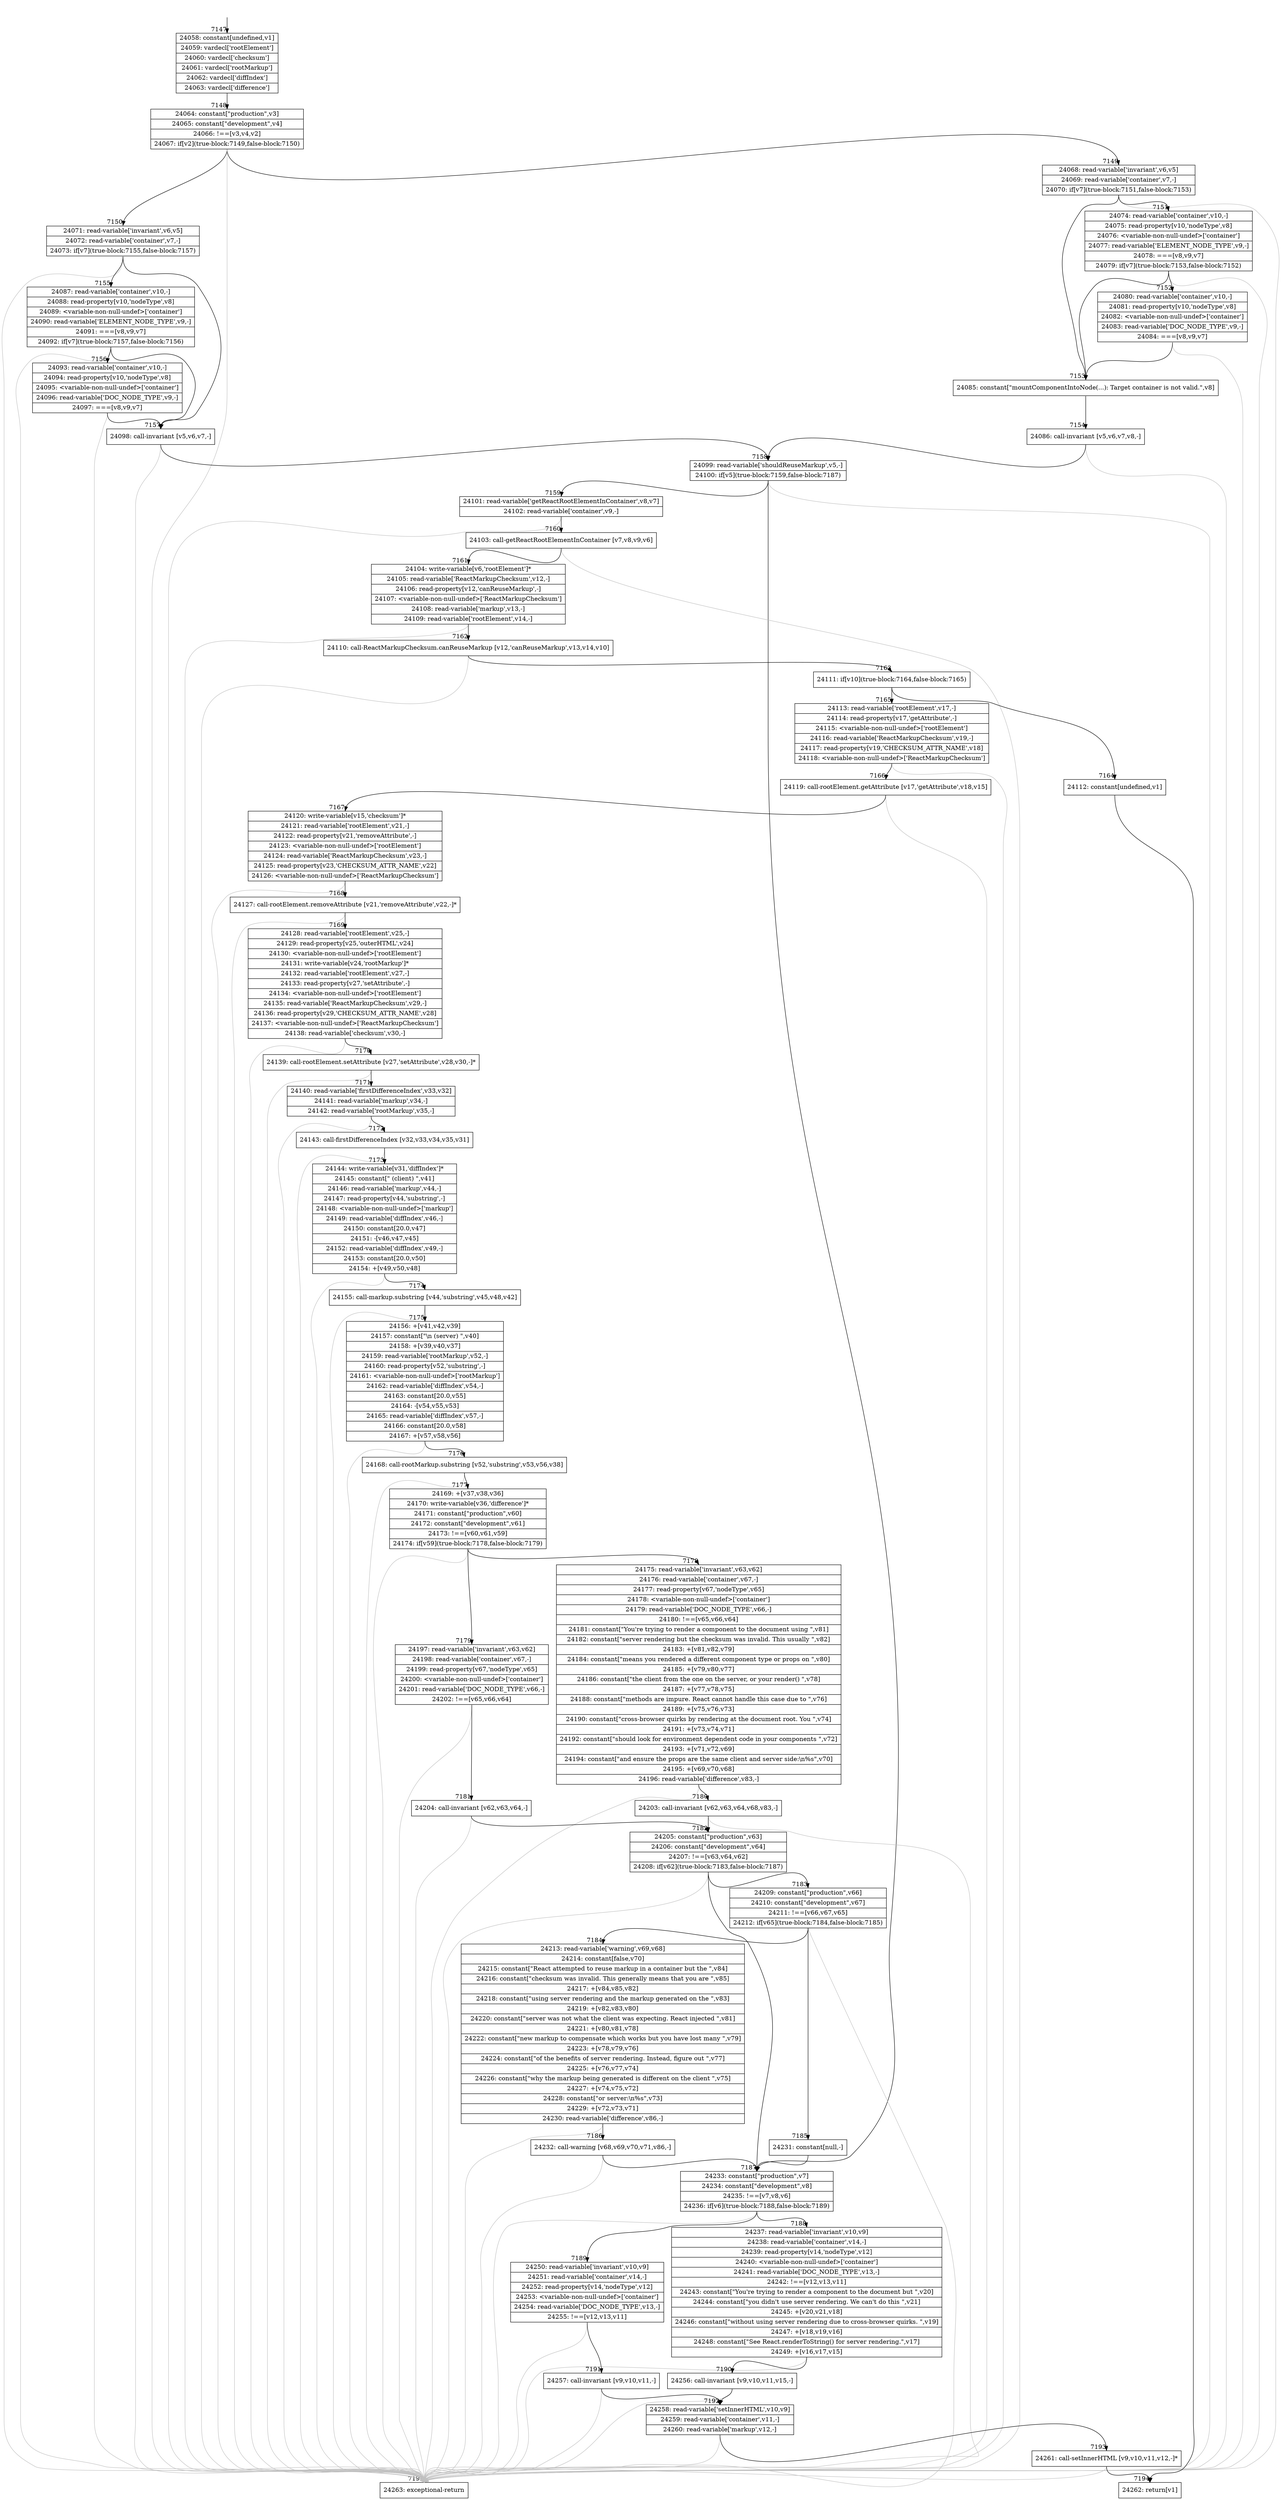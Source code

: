digraph {
rankdir="TD"
BB_entry496[shape=none,label=""];
BB_entry496 -> BB7147 [tailport=s, headport=n, headlabel="    7147"]
BB7147 [shape=record label="{24058: constant[undefined,v1]|24059: vardecl['rootElement']|24060: vardecl['checksum']|24061: vardecl['rootMarkup']|24062: vardecl['diffIndex']|24063: vardecl['difference']}" ] 
BB7147 -> BB7148 [tailport=s, headport=n, headlabel="      7148"]
BB7148 [shape=record label="{24064: constant[\"production\",v3]|24065: constant[\"development\",v4]|24066: !==[v3,v4,v2]|24067: if[v2](true-block:7149,false-block:7150)}" ] 
BB7148 -> BB7149 [tailport=s, headport=n, headlabel="      7149"]
BB7148 -> BB7150 [tailport=s, headport=n, headlabel="      7150"]
BB7148 -> BB7195 [tailport=s, headport=n, color=gray, headlabel="      7195"]
BB7149 [shape=record label="{24068: read-variable['invariant',v6,v5]|24069: read-variable['container',v7,-]|24070: if[v7](true-block:7151,false-block:7153)}" ] 
BB7149 -> BB7153 [tailport=s, headport=n, headlabel="      7153"]
BB7149 -> BB7151 [tailport=s, headport=n, headlabel="      7151"]
BB7149 -> BB7195 [tailport=s, headport=n, color=gray]
BB7150 [shape=record label="{24071: read-variable['invariant',v6,v5]|24072: read-variable['container',v7,-]|24073: if[v7](true-block:7155,false-block:7157)}" ] 
BB7150 -> BB7157 [tailport=s, headport=n, headlabel="      7157"]
BB7150 -> BB7155 [tailport=s, headport=n, headlabel="      7155"]
BB7150 -> BB7195 [tailport=s, headport=n, color=gray]
BB7151 [shape=record label="{24074: read-variable['container',v10,-]|24075: read-property[v10,'nodeType',v8]|24076: \<variable-non-null-undef\>['container']|24077: read-variable['ELEMENT_NODE_TYPE',v9,-]|24078: ===[v8,v9,v7]|24079: if[v7](true-block:7153,false-block:7152)}" ] 
BB7151 -> BB7153 [tailport=s, headport=n]
BB7151 -> BB7152 [tailport=s, headport=n, headlabel="      7152"]
BB7151 -> BB7195 [tailport=s, headport=n, color=gray]
BB7152 [shape=record label="{24080: read-variable['container',v10,-]|24081: read-property[v10,'nodeType',v8]|24082: \<variable-non-null-undef\>['container']|24083: read-variable['DOC_NODE_TYPE',v9,-]|24084: ===[v8,v9,v7]}" ] 
BB7152 -> BB7153 [tailport=s, headport=n]
BB7152 -> BB7195 [tailport=s, headport=n, color=gray]
BB7153 [shape=record label="{24085: constant[\"mountComponentIntoNode(...): Target container is not valid.\",v8]}" ] 
BB7153 -> BB7154 [tailport=s, headport=n, headlabel="      7154"]
BB7154 [shape=record label="{24086: call-invariant [v5,v6,v7,v8,-]}" ] 
BB7154 -> BB7158 [tailport=s, headport=n, headlabel="      7158"]
BB7154 -> BB7195 [tailport=s, headport=n, color=gray]
BB7155 [shape=record label="{24087: read-variable['container',v10,-]|24088: read-property[v10,'nodeType',v8]|24089: \<variable-non-null-undef\>['container']|24090: read-variable['ELEMENT_NODE_TYPE',v9,-]|24091: ===[v8,v9,v7]|24092: if[v7](true-block:7157,false-block:7156)}" ] 
BB7155 -> BB7157 [tailport=s, headport=n]
BB7155 -> BB7156 [tailport=s, headport=n, headlabel="      7156"]
BB7155 -> BB7195 [tailport=s, headport=n, color=gray]
BB7156 [shape=record label="{24093: read-variable['container',v10,-]|24094: read-property[v10,'nodeType',v8]|24095: \<variable-non-null-undef\>['container']|24096: read-variable['DOC_NODE_TYPE',v9,-]|24097: ===[v8,v9,v7]}" ] 
BB7156 -> BB7157 [tailport=s, headport=n]
BB7156 -> BB7195 [tailport=s, headport=n, color=gray]
BB7157 [shape=record label="{24098: call-invariant [v5,v6,v7,-]}" ] 
BB7157 -> BB7158 [tailport=s, headport=n]
BB7157 -> BB7195 [tailport=s, headport=n, color=gray]
BB7158 [shape=record label="{24099: read-variable['shouldReuseMarkup',v5,-]|24100: if[v5](true-block:7159,false-block:7187)}" ] 
BB7158 -> BB7159 [tailport=s, headport=n, headlabel="      7159"]
BB7158 -> BB7187 [tailport=s, headport=n, headlabel="      7187"]
BB7158 -> BB7195 [tailport=s, headport=n, color=gray]
BB7159 [shape=record label="{24101: read-variable['getReactRootElementInContainer',v8,v7]|24102: read-variable['container',v9,-]}" ] 
BB7159 -> BB7160 [tailport=s, headport=n, headlabel="      7160"]
BB7159 -> BB7195 [tailport=s, headport=n, color=gray]
BB7160 [shape=record label="{24103: call-getReactRootElementInContainer [v7,v8,v9,v6]}" ] 
BB7160 -> BB7161 [tailport=s, headport=n, headlabel="      7161"]
BB7160 -> BB7195 [tailport=s, headport=n, color=gray]
BB7161 [shape=record label="{24104: write-variable[v6,'rootElement']*|24105: read-variable['ReactMarkupChecksum',v12,-]|24106: read-property[v12,'canReuseMarkup',-]|24107: \<variable-non-null-undef\>['ReactMarkupChecksum']|24108: read-variable['markup',v13,-]|24109: read-variable['rootElement',v14,-]}" ] 
BB7161 -> BB7162 [tailport=s, headport=n, headlabel="      7162"]
BB7161 -> BB7195 [tailport=s, headport=n, color=gray]
BB7162 [shape=record label="{24110: call-ReactMarkupChecksum.canReuseMarkup [v12,'canReuseMarkup',v13,v14,v10]}" ] 
BB7162 -> BB7163 [tailport=s, headport=n, headlabel="      7163"]
BB7162 -> BB7195 [tailport=s, headport=n, color=gray]
BB7163 [shape=record label="{24111: if[v10](true-block:7164,false-block:7165)}" ] 
BB7163 -> BB7164 [tailport=s, headport=n, headlabel="      7164"]
BB7163 -> BB7165 [tailport=s, headport=n, headlabel="      7165"]
BB7164 [shape=record label="{24112: constant[undefined,v1]}" ] 
BB7164 -> BB7194 [tailport=s, headport=n, headlabel="      7194"]
BB7165 [shape=record label="{24113: read-variable['rootElement',v17,-]|24114: read-property[v17,'getAttribute',-]|24115: \<variable-non-null-undef\>['rootElement']|24116: read-variable['ReactMarkupChecksum',v19,-]|24117: read-property[v19,'CHECKSUM_ATTR_NAME',v18]|24118: \<variable-non-null-undef\>['ReactMarkupChecksum']}" ] 
BB7165 -> BB7166 [tailport=s, headport=n, headlabel="      7166"]
BB7165 -> BB7195 [tailport=s, headport=n, color=gray]
BB7166 [shape=record label="{24119: call-rootElement.getAttribute [v17,'getAttribute',v18,v15]}" ] 
BB7166 -> BB7167 [tailport=s, headport=n, headlabel="      7167"]
BB7166 -> BB7195 [tailport=s, headport=n, color=gray]
BB7167 [shape=record label="{24120: write-variable[v15,'checksum']*|24121: read-variable['rootElement',v21,-]|24122: read-property[v21,'removeAttribute',-]|24123: \<variable-non-null-undef\>['rootElement']|24124: read-variable['ReactMarkupChecksum',v23,-]|24125: read-property[v23,'CHECKSUM_ATTR_NAME',v22]|24126: \<variable-non-null-undef\>['ReactMarkupChecksum']}" ] 
BB7167 -> BB7168 [tailport=s, headport=n, headlabel="      7168"]
BB7167 -> BB7195 [tailport=s, headport=n, color=gray]
BB7168 [shape=record label="{24127: call-rootElement.removeAttribute [v21,'removeAttribute',v22,-]*}" ] 
BB7168 -> BB7169 [tailport=s, headport=n, headlabel="      7169"]
BB7168 -> BB7195 [tailport=s, headport=n, color=gray]
BB7169 [shape=record label="{24128: read-variable['rootElement',v25,-]|24129: read-property[v25,'outerHTML',v24]|24130: \<variable-non-null-undef\>['rootElement']|24131: write-variable[v24,'rootMarkup']*|24132: read-variable['rootElement',v27,-]|24133: read-property[v27,'setAttribute',-]|24134: \<variable-non-null-undef\>['rootElement']|24135: read-variable['ReactMarkupChecksum',v29,-]|24136: read-property[v29,'CHECKSUM_ATTR_NAME',v28]|24137: \<variable-non-null-undef\>['ReactMarkupChecksum']|24138: read-variable['checksum',v30,-]}" ] 
BB7169 -> BB7170 [tailport=s, headport=n, headlabel="      7170"]
BB7169 -> BB7195 [tailport=s, headport=n, color=gray]
BB7170 [shape=record label="{24139: call-rootElement.setAttribute [v27,'setAttribute',v28,v30,-]*}" ] 
BB7170 -> BB7171 [tailport=s, headport=n, headlabel="      7171"]
BB7170 -> BB7195 [tailport=s, headport=n, color=gray]
BB7171 [shape=record label="{24140: read-variable['firstDifferenceIndex',v33,v32]|24141: read-variable['markup',v34,-]|24142: read-variable['rootMarkup',v35,-]}" ] 
BB7171 -> BB7172 [tailport=s, headport=n, headlabel="      7172"]
BB7171 -> BB7195 [tailport=s, headport=n, color=gray]
BB7172 [shape=record label="{24143: call-firstDifferenceIndex [v32,v33,v34,v35,v31]}" ] 
BB7172 -> BB7173 [tailport=s, headport=n, headlabel="      7173"]
BB7172 -> BB7195 [tailport=s, headport=n, color=gray]
BB7173 [shape=record label="{24144: write-variable[v31,'diffIndex']*|24145: constant[\" (client) \",v41]|24146: read-variable['markup',v44,-]|24147: read-property[v44,'substring',-]|24148: \<variable-non-null-undef\>['markup']|24149: read-variable['diffIndex',v46,-]|24150: constant[20.0,v47]|24151: -[v46,v47,v45]|24152: read-variable['diffIndex',v49,-]|24153: constant[20.0,v50]|24154: +[v49,v50,v48]}" ] 
BB7173 -> BB7174 [tailport=s, headport=n, headlabel="      7174"]
BB7173 -> BB7195 [tailport=s, headport=n, color=gray]
BB7174 [shape=record label="{24155: call-markup.substring [v44,'substring',v45,v48,v42]}" ] 
BB7174 -> BB7175 [tailport=s, headport=n, headlabel="      7175"]
BB7174 -> BB7195 [tailport=s, headport=n, color=gray]
BB7175 [shape=record label="{24156: +[v41,v42,v39]|24157: constant[\"\\n (server) \",v40]|24158: +[v39,v40,v37]|24159: read-variable['rootMarkup',v52,-]|24160: read-property[v52,'substring',-]|24161: \<variable-non-null-undef\>['rootMarkup']|24162: read-variable['diffIndex',v54,-]|24163: constant[20.0,v55]|24164: -[v54,v55,v53]|24165: read-variable['diffIndex',v57,-]|24166: constant[20.0,v58]|24167: +[v57,v58,v56]}" ] 
BB7175 -> BB7176 [tailport=s, headport=n, headlabel="      7176"]
BB7175 -> BB7195 [tailport=s, headport=n, color=gray]
BB7176 [shape=record label="{24168: call-rootMarkup.substring [v52,'substring',v53,v56,v38]}" ] 
BB7176 -> BB7177 [tailport=s, headport=n, headlabel="      7177"]
BB7176 -> BB7195 [tailport=s, headport=n, color=gray]
BB7177 [shape=record label="{24169: +[v37,v38,v36]|24170: write-variable[v36,'difference']*|24171: constant[\"production\",v60]|24172: constant[\"development\",v61]|24173: !==[v60,v61,v59]|24174: if[v59](true-block:7178,false-block:7179)}" ] 
BB7177 -> BB7178 [tailport=s, headport=n, headlabel="      7178"]
BB7177 -> BB7179 [tailport=s, headport=n, headlabel="      7179"]
BB7177 -> BB7195 [tailport=s, headport=n, color=gray]
BB7178 [shape=record label="{24175: read-variable['invariant',v63,v62]|24176: read-variable['container',v67,-]|24177: read-property[v67,'nodeType',v65]|24178: \<variable-non-null-undef\>['container']|24179: read-variable['DOC_NODE_TYPE',v66,-]|24180: !==[v65,v66,v64]|24181: constant[\"You're trying to render a component to the document using \",v81]|24182: constant[\"server rendering but the checksum was invalid. This usually \",v82]|24183: +[v81,v82,v79]|24184: constant[\"means you rendered a different component type or props on \",v80]|24185: +[v79,v80,v77]|24186: constant[\"the client from the one on the server, or your render() \",v78]|24187: +[v77,v78,v75]|24188: constant[\"methods are impure. React cannot handle this case due to \",v76]|24189: +[v75,v76,v73]|24190: constant[\"cross-browser quirks by rendering at the document root. You \",v74]|24191: +[v73,v74,v71]|24192: constant[\"should look for environment dependent code in your components \",v72]|24193: +[v71,v72,v69]|24194: constant[\"and ensure the props are the same client and server side:\\n%s\",v70]|24195: +[v69,v70,v68]|24196: read-variable['difference',v83,-]}" ] 
BB7178 -> BB7180 [tailport=s, headport=n, headlabel="      7180"]
BB7178 -> BB7195 [tailport=s, headport=n, color=gray]
BB7179 [shape=record label="{24197: read-variable['invariant',v63,v62]|24198: read-variable['container',v67,-]|24199: read-property[v67,'nodeType',v65]|24200: \<variable-non-null-undef\>['container']|24201: read-variable['DOC_NODE_TYPE',v66,-]|24202: !==[v65,v66,v64]}" ] 
BB7179 -> BB7181 [tailport=s, headport=n, headlabel="      7181"]
BB7179 -> BB7195 [tailport=s, headport=n, color=gray]
BB7180 [shape=record label="{24203: call-invariant [v62,v63,v64,v68,v83,-]}" ] 
BB7180 -> BB7182 [tailport=s, headport=n, headlabel="      7182"]
BB7180 -> BB7195 [tailport=s, headport=n, color=gray]
BB7181 [shape=record label="{24204: call-invariant [v62,v63,v64,-]}" ] 
BB7181 -> BB7182 [tailport=s, headport=n]
BB7181 -> BB7195 [tailport=s, headport=n, color=gray]
BB7182 [shape=record label="{24205: constant[\"production\",v63]|24206: constant[\"development\",v64]|24207: !==[v63,v64,v62]|24208: if[v62](true-block:7183,false-block:7187)}" ] 
BB7182 -> BB7183 [tailport=s, headport=n, headlabel="      7183"]
BB7182 -> BB7187 [tailport=s, headport=n]
BB7182 -> BB7195 [tailport=s, headport=n, color=gray]
BB7183 [shape=record label="{24209: constant[\"production\",v66]|24210: constant[\"development\",v67]|24211: !==[v66,v67,v65]|24212: if[v65](true-block:7184,false-block:7185)}" ] 
BB7183 -> BB7184 [tailport=s, headport=n, headlabel="      7184"]
BB7183 -> BB7185 [tailport=s, headport=n, headlabel="      7185"]
BB7183 -> BB7195 [tailport=s, headport=n, color=gray]
BB7184 [shape=record label="{24213: read-variable['warning',v69,v68]|24214: constant[false,v70]|24215: constant[\"React attempted to reuse markup in a container but the \",v84]|24216: constant[\"checksum was invalid. This generally means that you are \",v85]|24217: +[v84,v85,v82]|24218: constant[\"using server rendering and the markup generated on the \",v83]|24219: +[v82,v83,v80]|24220: constant[\"server was not what the client was expecting. React injected \",v81]|24221: +[v80,v81,v78]|24222: constant[\"new markup to compensate which works but you have lost many \",v79]|24223: +[v78,v79,v76]|24224: constant[\"of the benefits of server rendering. Instead, figure out \",v77]|24225: +[v76,v77,v74]|24226: constant[\"why the markup being generated is different on the client \",v75]|24227: +[v74,v75,v72]|24228: constant[\"or server:\\n%s\",v73]|24229: +[v72,v73,v71]|24230: read-variable['difference',v86,-]}" ] 
BB7184 -> BB7186 [tailport=s, headport=n, headlabel="      7186"]
BB7184 -> BB7195 [tailport=s, headport=n, color=gray]
BB7185 [shape=record label="{24231: constant[null,-]}" ] 
BB7185 -> BB7187 [tailport=s, headport=n]
BB7186 [shape=record label="{24232: call-warning [v68,v69,v70,v71,v86,-]}" ] 
BB7186 -> BB7187 [tailport=s, headport=n]
BB7186 -> BB7195 [tailport=s, headport=n, color=gray]
BB7187 [shape=record label="{24233: constant[\"production\",v7]|24234: constant[\"development\",v8]|24235: !==[v7,v8,v6]|24236: if[v6](true-block:7188,false-block:7189)}" ] 
BB7187 -> BB7188 [tailport=s, headport=n, headlabel="      7188"]
BB7187 -> BB7189 [tailport=s, headport=n, headlabel="      7189"]
BB7187 -> BB7195 [tailport=s, headport=n, color=gray]
BB7188 [shape=record label="{24237: read-variable['invariant',v10,v9]|24238: read-variable['container',v14,-]|24239: read-property[v14,'nodeType',v12]|24240: \<variable-non-null-undef\>['container']|24241: read-variable['DOC_NODE_TYPE',v13,-]|24242: !==[v12,v13,v11]|24243: constant[\"You're trying to render a component to the document but \",v20]|24244: constant[\"you didn't use server rendering. We can't do this \",v21]|24245: +[v20,v21,v18]|24246: constant[\"without using server rendering due to cross-browser quirks. \",v19]|24247: +[v18,v19,v16]|24248: constant[\"See React.renderToString() for server rendering.\",v17]|24249: +[v16,v17,v15]}" ] 
BB7188 -> BB7190 [tailport=s, headport=n, headlabel="      7190"]
BB7188 -> BB7195 [tailport=s, headport=n, color=gray]
BB7189 [shape=record label="{24250: read-variable['invariant',v10,v9]|24251: read-variable['container',v14,-]|24252: read-property[v14,'nodeType',v12]|24253: \<variable-non-null-undef\>['container']|24254: read-variable['DOC_NODE_TYPE',v13,-]|24255: !==[v12,v13,v11]}" ] 
BB7189 -> BB7191 [tailport=s, headport=n, headlabel="      7191"]
BB7189 -> BB7195 [tailport=s, headport=n, color=gray]
BB7190 [shape=record label="{24256: call-invariant [v9,v10,v11,v15,-]}" ] 
BB7190 -> BB7192 [tailport=s, headport=n, headlabel="      7192"]
BB7190 -> BB7195 [tailport=s, headport=n, color=gray]
BB7191 [shape=record label="{24257: call-invariant [v9,v10,v11,-]}" ] 
BB7191 -> BB7192 [tailport=s, headport=n]
BB7191 -> BB7195 [tailport=s, headport=n, color=gray]
BB7192 [shape=record label="{24258: read-variable['setInnerHTML',v10,v9]|24259: read-variable['container',v11,-]|24260: read-variable['markup',v12,-]}" ] 
BB7192 -> BB7193 [tailport=s, headport=n, headlabel="      7193"]
BB7192 -> BB7195 [tailport=s, headport=n, color=gray]
BB7193 [shape=record label="{24261: call-setInnerHTML [v9,v10,v11,v12,-]*}" ] 
BB7193 -> BB7194 [tailport=s, headport=n]
BB7193 -> BB7195 [tailport=s, headport=n, color=gray]
BB7194 [shape=record label="{24262: return[v1]}" ] 
BB7195 [shape=record label="{24263: exceptional-return}" ] 
//#$~ 12616
}

